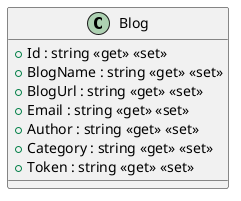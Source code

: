 @startuml
class Blog {
    + Id : string <<get>> <<set>>
    + BlogName : string <<get>> <<set>>
    + BlogUrl : string <<get>> <<set>>
    + Email : string <<get>> <<set>>
    + Author : string <<get>> <<set>>
    + Category : string <<get>> <<set>>
    + Token : string <<get>> <<set>>
}
@enduml
